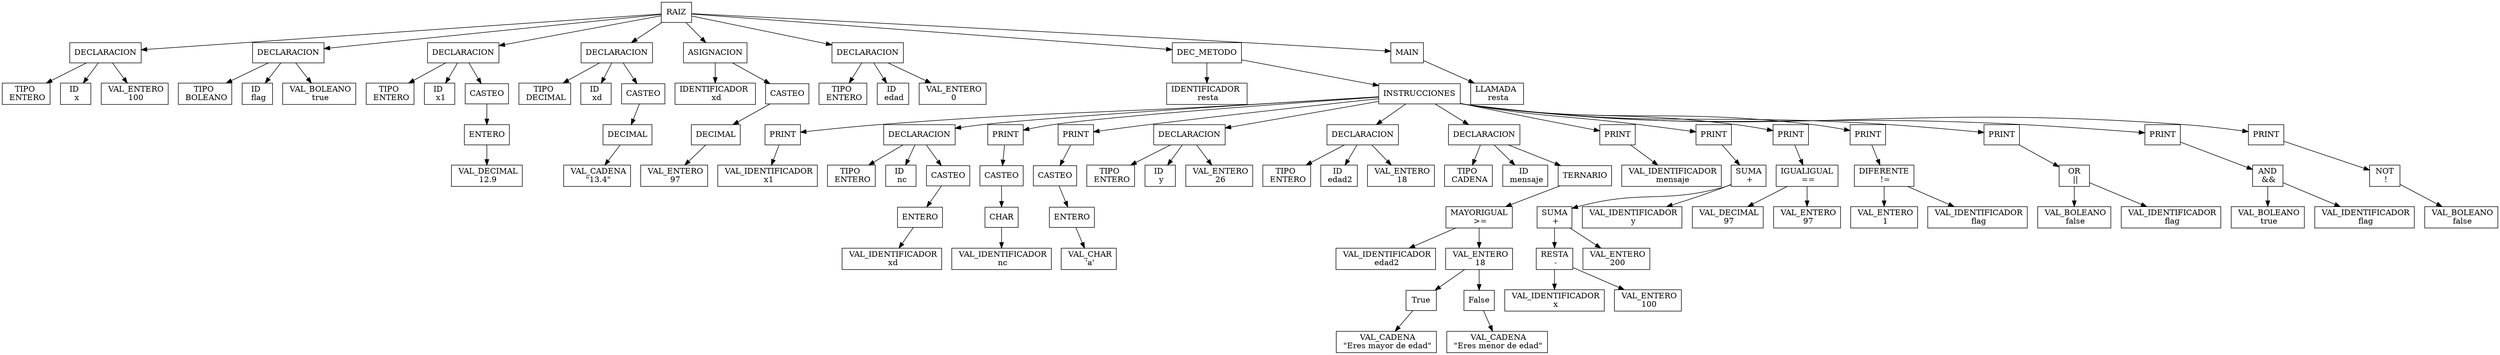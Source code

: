 digraph G {
node [shape = "box"]
Nodo0[label = "RAIZ"];
Nodo1[label = "DECLARACION"];
Nodo0->Nodo1;
Nodo2[label = "TIPO 
 ENTERO"];
Nodo1->Nodo2;
Nodo3[label = "ID 
 x"];
Nodo1->Nodo3;
Nodo4[label = " VAL_ENTERO
 100"];
Nodo1->Nodo4;
Nodo5[label = "DECLARACION"];
Nodo0->Nodo5;
Nodo6[label = "TIPO 
 BOLEANO"];
Nodo5->Nodo6;
Nodo7[label = "ID 
 flag"];
Nodo5->Nodo7;
Nodo8[label = " VAL_BOLEANO
 true"];
Nodo5->Nodo8;
Nodo9[label = "DECLARACION"];
Nodo0->Nodo9;
Nodo10[label = "TIPO 
 ENTERO"];
Nodo9->Nodo10;
Nodo11[label = "ID 
 x1"];
Nodo9->Nodo11;
Nodo12[label = "CASTEO"];
Nodo9->Nodo12;
Nodo13[label = "ENTERO"];
Nodo12->Nodo13;
Nodo14[label = " VAL_DECIMAL
 12.9"];
Nodo13->Nodo14;
Nodo15[label = "DECLARACION"];
Nodo0->Nodo15;
Nodo16[label = "TIPO 
 DECIMAL"];
Nodo15->Nodo16;
Nodo17[label = "ID 
 xd"];
Nodo15->Nodo17;
Nodo18[label = "CASTEO"];
Nodo15->Nodo18;
Nodo19[label = "DECIMAL"];
Nodo18->Nodo19;
Nodo20[label = " VAL_CADENA
 \"13.4\""];
Nodo19->Nodo20;
Nodo21[label = "ASIGNACION"];
Nodo0->Nodo21;
Nodo22[label = "IDENTIFICADOR 
 xd"];
Nodo21->Nodo22;
Nodo23[label = "CASTEO"];
Nodo21->Nodo23;
Nodo24[label = "DECIMAL"];
Nodo23->Nodo24;
Nodo25[label = " VAL_ENTERO
 97"];
Nodo24->Nodo25;
Nodo26[label = "DECLARACION"];
Nodo0->Nodo26;
Nodo27[label = "TIPO 
 ENTERO"];
Nodo26->Nodo27;
Nodo28[label = "ID 
 edad"];
Nodo26->Nodo28;
Nodo29[label = " VAL_ENTERO
 0"];
Nodo26->Nodo29;
Nodo30[label = "DEC_METODO"];
Nodo0->Nodo30;
Nodo31[label = "IDENTIFICADOR 
 resta"];
Nodo30->Nodo31;
Nodo32[label = "INSTRUCCIONES"];
Nodo30->Nodo32;
Nodo33[label = "PRINT"];
Nodo32->Nodo33;
Nodo34[label = " VAL_IDENTIFICADOR
 x1"];
Nodo33->Nodo34;
Nodo35[label = "DECLARACION"];
Nodo32->Nodo35;
Nodo36[label = "TIPO 
 ENTERO"];
Nodo35->Nodo36;
Nodo37[label = "ID 
 nc"];
Nodo35->Nodo37;
Nodo38[label = "CASTEO"];
Nodo35->Nodo38;
Nodo39[label = "ENTERO"];
Nodo38->Nodo39;
Nodo40[label = " VAL_IDENTIFICADOR
 xd"];
Nodo39->Nodo40;
Nodo41[label = "PRINT"];
Nodo32->Nodo41;
Nodo42[label = "CASTEO"];
Nodo41->Nodo42;
Nodo43[label = "CHAR"];
Nodo42->Nodo43;
Nodo44[label = " VAL_IDENTIFICADOR
 nc"];
Nodo43->Nodo44;
Nodo45[label = "PRINT"];
Nodo32->Nodo45;
Nodo46[label = "CASTEO"];
Nodo45->Nodo46;
Nodo47[label = "ENTERO"];
Nodo46->Nodo47;
Nodo48[label = " VAL_CHAR
 'a'"];
Nodo47->Nodo48;
Nodo49[label = "DECLARACION"];
Nodo32->Nodo49;
Nodo50[label = "TIPO 
 ENTERO"];
Nodo49->Nodo50;
Nodo51[label = "ID 
 y"];
Nodo49->Nodo51;
Nodo52[label = " VAL_ENTERO
 26"];
Nodo49->Nodo52;
Nodo53[label = "DECLARACION"];
Nodo32->Nodo53;
Nodo54[label = "TIPO 
 ENTERO"];
Nodo53->Nodo54;
Nodo55[label = "ID 
 edad2"];
Nodo53->Nodo55;
Nodo56[label = " VAL_ENTERO
 18"];
Nodo53->Nodo56;
Nodo57[label = "DECLARACION"];
Nodo32->Nodo57;
Nodo58[label = "TIPO 
 CADENA"];
Nodo57->Nodo58;
Nodo59[label = "ID 
 mensaje"];
Nodo57->Nodo59;
Nodo60[label = "TERNARIO"];
Nodo57->Nodo60;
Nodo61[label = "MAYORIGUAL
 >="];
Nodo60->Nodo61;
Nodo62[label = " VAL_IDENTIFICADOR
 edad2"];
Nodo61->Nodo62;
Nodo63[label = " VAL_ENTERO
 18"];
Nodo61->Nodo63;
Nodo64[label = "True"];
Nodo63->Nodo64;
Nodo65[label = " VAL_CADENA
 \"Eres mayor de edad\""];
Nodo64->Nodo65;
Nodo66[label = "False"];
Nodo63->Nodo66;
Nodo67[label = " VAL_CADENA
 \"Eres menor de edad\""];
Nodo66->Nodo67;
Nodo68[label = "PRINT"];
Nodo32->Nodo68;
Nodo69[label = " VAL_IDENTIFICADOR
 mensaje"];
Nodo68->Nodo69;
Nodo70[label = "PRINT"];
Nodo32->Nodo70;
Nodo71[label = "SUMA
 +"];
Nodo70->Nodo71;
Nodo72[label = "SUMA
 +"];
Nodo71->Nodo72;
Nodo73[label = "RESTA
 -"];
Nodo72->Nodo73;
Nodo74[label = " VAL_IDENTIFICADOR
 x"];
Nodo73->Nodo74;
Nodo75[label = " VAL_ENTERO
 100"];
Nodo73->Nodo75;
Nodo76[label = " VAL_ENTERO
 200"];
Nodo72->Nodo76;
Nodo77[label = " VAL_IDENTIFICADOR
 y"];
Nodo71->Nodo77;
Nodo78[label = "PRINT"];
Nodo32->Nodo78;
Nodo79[label = "IGUALIGUAL
 =="];
Nodo78->Nodo79;
Nodo80[label = " VAL_DECIMAL
 97"];
Nodo79->Nodo80;
Nodo81[label = " VAL_ENTERO
 97"];
Nodo79->Nodo81;
Nodo82[label = "PRINT"];
Nodo32->Nodo82;
Nodo83[label = "DIFERENTE
 !="];
Nodo82->Nodo83;
Nodo84[label = " VAL_ENTERO
 1"];
Nodo83->Nodo84;
Nodo85[label = " VAL_IDENTIFICADOR
 flag"];
Nodo83->Nodo85;
Nodo86[label = "PRINT"];
Nodo32->Nodo86;
Nodo87[label = "OR
 ||"];
Nodo86->Nodo87;
Nodo88[label = " VAL_BOLEANO
 false"];
Nodo87->Nodo88;
Nodo89[label = " VAL_IDENTIFICADOR
 flag"];
Nodo87->Nodo89;
Nodo90[label = "PRINT"];
Nodo32->Nodo90;
Nodo91[label = "AND
 &&"];
Nodo90->Nodo91;
Nodo92[label = " VAL_BOLEANO
 true"];
Nodo91->Nodo92;
Nodo93[label = " VAL_IDENTIFICADOR
 flag"];
Nodo91->Nodo93;
Nodo94[label = "PRINT"];
Nodo32->Nodo94;
Nodo95[label = "NOT
 !"];
Nodo94->Nodo95;
Nodo96[label = " VAL_BOLEANO
 false"];
Nodo95->Nodo96;
Nodo97[label = "MAIN"];
Nodo0->Nodo97;
Nodo98[label = "LLAMADA 
 resta"];
Nodo97->Nodo98;
}
